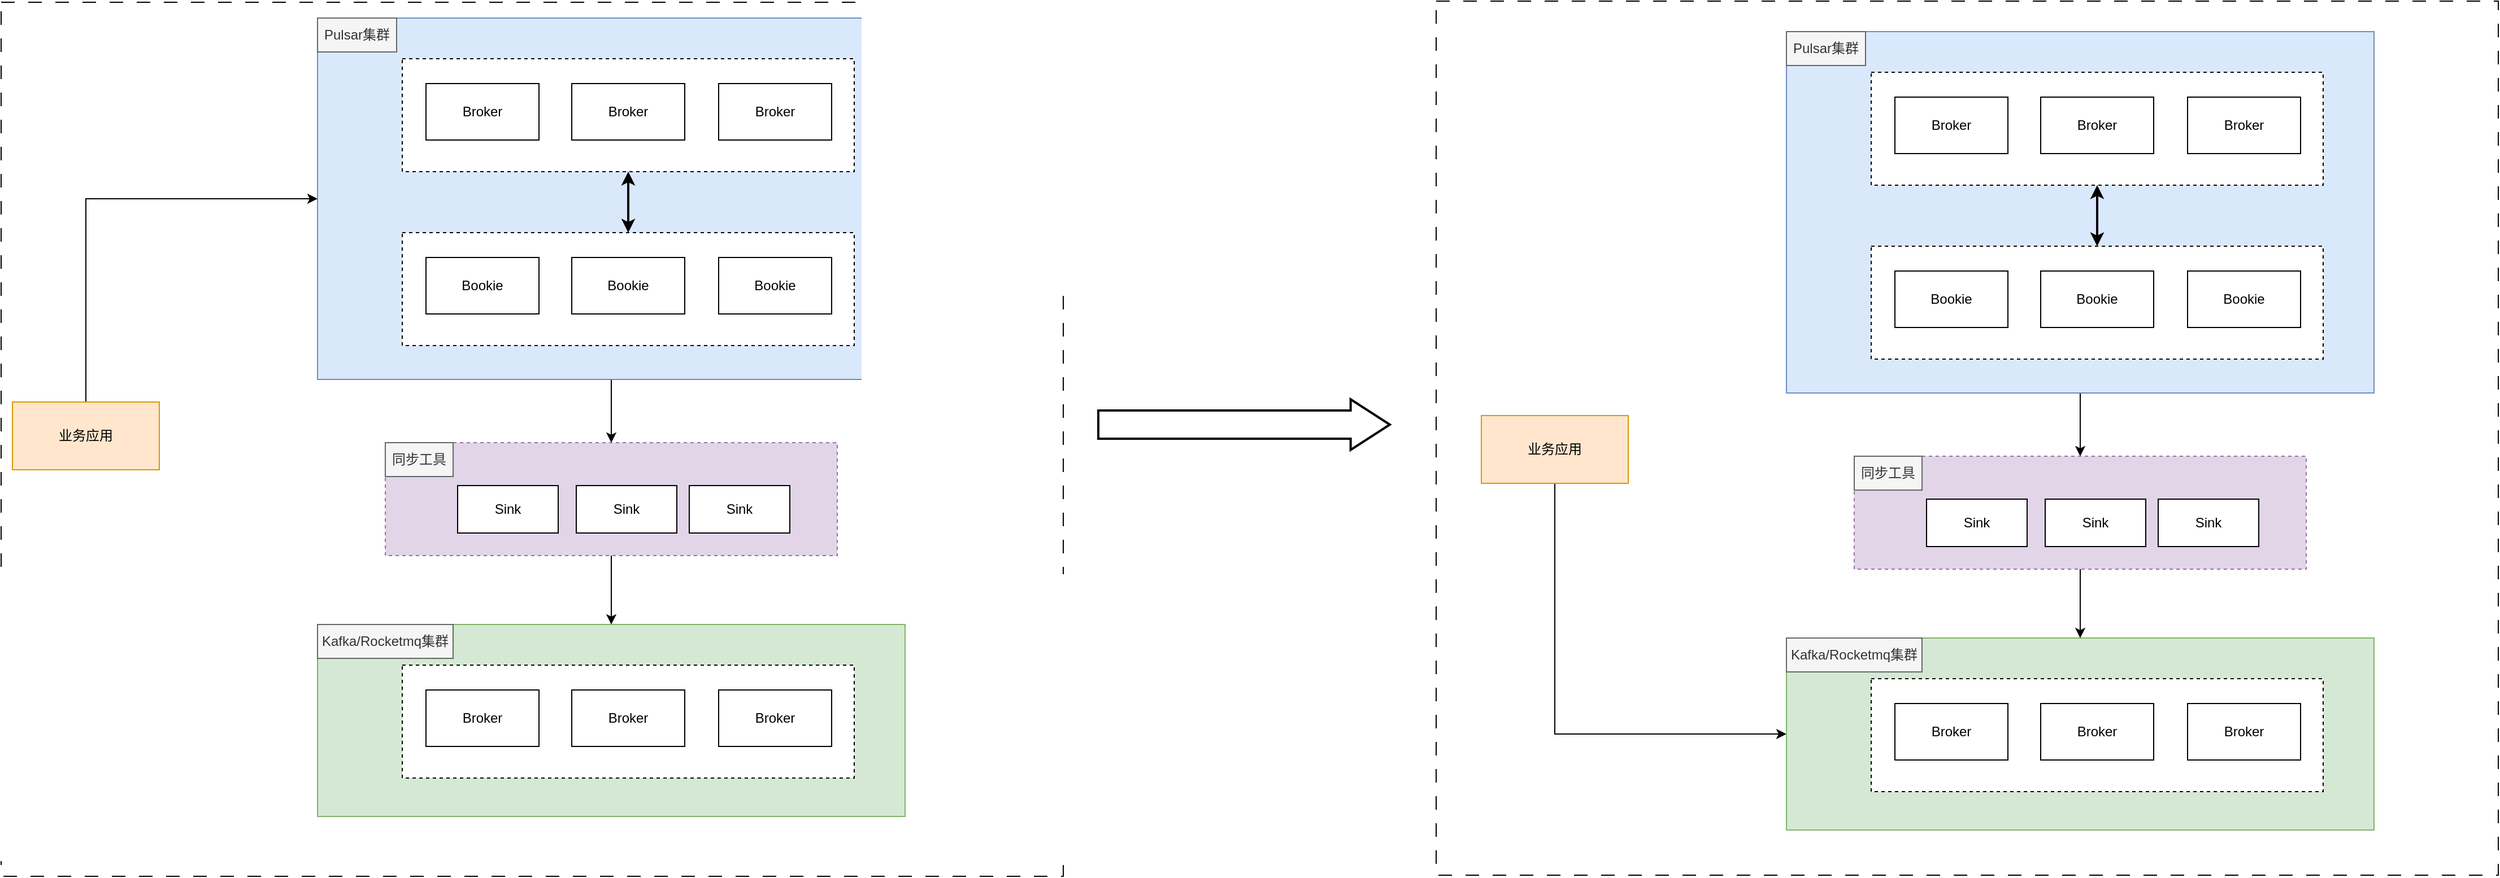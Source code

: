 <mxfile version="24.9.2">
  <diagram name="第 1 页" id="pD7Vnod6R_do5UHSJl3m">
    <mxGraphModel dx="2607" dy="1275" grid="1" gridSize="10" guides="1" tooltips="1" connect="1" arrows="1" fold="1" page="1" pageScale="1" pageWidth="1654" pageHeight="1169" math="0" shadow="0">
      <root>
        <mxCell id="0" />
        <mxCell id="1" parent="0" />
        <mxCell id="7kd3n6yTpFLGsjgeZZEd-77" value="" style="rounded=0;whiteSpace=wrap;html=1;dashed=1;dashPattern=12 12;" parent="1" vertex="1">
          <mxGeometry x="1280" y="5" width="940" height="774" as="geometry" />
        </mxCell>
        <mxCell id="7kd3n6yTpFLGsjgeZZEd-76" value="" style="rounded=0;whiteSpace=wrap;html=1;dashed=1;dashPattern=12 12;" parent="1" vertex="1">
          <mxGeometry x="10" y="6" width="940" height="774" as="geometry" />
        </mxCell>
        <mxCell id="7kd3n6yTpFLGsjgeZZEd-41" style="edgeStyle=orthogonalEdgeStyle;rounded=0;orthogonalLoop=1;jettySize=auto;html=1;exitX=0.5;exitY=1;exitDx=0;exitDy=0;entryX=0.5;entryY=0;entryDx=0;entryDy=0;" parent="1" source="7kd3n6yTpFLGsjgeZZEd-14" target="7kd3n6yTpFLGsjgeZZEd-36" edge="1">
          <mxGeometry relative="1" as="geometry" />
        </mxCell>
        <mxCell id="7kd3n6yTpFLGsjgeZZEd-14" value="" style="rounded=0;whiteSpace=wrap;html=1;fillColor=#dae8fc;strokeColor=#6c8ebf;" parent="1" vertex="1">
          <mxGeometry x="290" y="20" width="520" height="320" as="geometry" />
        </mxCell>
        <mxCell id="7kd3n6yTpFLGsjgeZZEd-47" style="edgeStyle=orthogonalEdgeStyle;rounded=0;orthogonalLoop=1;jettySize=auto;html=1;exitX=0.5;exitY=0;exitDx=0;exitDy=0;entryX=0;entryY=0.5;entryDx=0;entryDy=0;" parent="1" source="7kd3n6yTpFLGsjgeZZEd-1" target="7kd3n6yTpFLGsjgeZZEd-14" edge="1">
          <mxGeometry relative="1" as="geometry" />
        </mxCell>
        <mxCell id="7kd3n6yTpFLGsjgeZZEd-1" value="业务应用" style="rounded=0;whiteSpace=wrap;html=1;fillColor=#ffe6cc;strokeColor=#d79b00;" parent="1" vertex="1">
          <mxGeometry x="20" y="360" width="130" height="60" as="geometry" />
        </mxCell>
        <mxCell id="7kd3n6yTpFLGsjgeZZEd-13" style="edgeStyle=orthogonalEdgeStyle;rounded=0;orthogonalLoop=1;jettySize=auto;html=1;exitX=0.5;exitY=1;exitDx=0;exitDy=0;startArrow=classic;startFill=1;strokeWidth=2;" parent="1" source="7kd3n6yTpFLGsjgeZZEd-2" target="7kd3n6yTpFLGsjgeZZEd-9" edge="1">
          <mxGeometry relative="1" as="geometry" />
        </mxCell>
        <mxCell id="7kd3n6yTpFLGsjgeZZEd-2" value="" style="rounded=0;whiteSpace=wrap;html=1;dashed=1;" parent="1" vertex="1">
          <mxGeometry x="365" y="56" width="400" height="100" as="geometry" />
        </mxCell>
        <mxCell id="7kd3n6yTpFLGsjgeZZEd-4" value="Broker" style="rounded=0;whiteSpace=wrap;html=1;" parent="1" vertex="1">
          <mxGeometry x="386" y="78" width="100" height="50" as="geometry" />
        </mxCell>
        <mxCell id="7kd3n6yTpFLGsjgeZZEd-5" value="Broker" style="rounded=0;whiteSpace=wrap;html=1;" parent="1" vertex="1">
          <mxGeometry x="515" y="78" width="100" height="50" as="geometry" />
        </mxCell>
        <mxCell id="7kd3n6yTpFLGsjgeZZEd-8" value="Broker" style="rounded=0;whiteSpace=wrap;html=1;" parent="1" vertex="1">
          <mxGeometry x="645" y="78" width="100" height="50" as="geometry" />
        </mxCell>
        <mxCell id="7kd3n6yTpFLGsjgeZZEd-9" value="" style="rounded=0;whiteSpace=wrap;html=1;dashed=1;" parent="1" vertex="1">
          <mxGeometry x="365" y="210" width="400" height="100" as="geometry" />
        </mxCell>
        <mxCell id="7kd3n6yTpFLGsjgeZZEd-10" value="Bookie" style="rounded=0;whiteSpace=wrap;html=1;" parent="1" vertex="1">
          <mxGeometry x="386" y="232" width="100" height="50" as="geometry" />
        </mxCell>
        <mxCell id="7kd3n6yTpFLGsjgeZZEd-11" value="Bookie" style="rounded=0;whiteSpace=wrap;html=1;" parent="1" vertex="1">
          <mxGeometry x="515" y="232" width="100" height="50" as="geometry" />
        </mxCell>
        <mxCell id="7kd3n6yTpFLGsjgeZZEd-12" value="Bookie" style="rounded=0;whiteSpace=wrap;html=1;" parent="1" vertex="1">
          <mxGeometry x="645" y="232" width="100" height="50" as="geometry" />
        </mxCell>
        <mxCell id="7kd3n6yTpFLGsjgeZZEd-15" value="Pulsar集群" style="text;html=1;align=center;verticalAlign=middle;whiteSpace=wrap;rounded=0;fillColor=#f5f5f5;fontColor=#333333;strokeColor=#666666;" parent="1" vertex="1">
          <mxGeometry x="290" y="20" width="70" height="30" as="geometry" />
        </mxCell>
        <mxCell id="7kd3n6yTpFLGsjgeZZEd-17" value="" style="rounded=0;whiteSpace=wrap;html=1;fillColor=#d5e8d4;strokeColor=#82b366;" parent="1" vertex="1">
          <mxGeometry x="290" y="557" width="520" height="170" as="geometry" />
        </mxCell>
        <mxCell id="7kd3n6yTpFLGsjgeZZEd-19" value="" style="rounded=0;whiteSpace=wrap;html=1;dashed=1;" parent="1" vertex="1">
          <mxGeometry x="365" y="593" width="400" height="100" as="geometry" />
        </mxCell>
        <mxCell id="7kd3n6yTpFLGsjgeZZEd-20" value="Broker" style="rounded=0;whiteSpace=wrap;html=1;" parent="1" vertex="1">
          <mxGeometry x="386" y="615" width="100" height="50" as="geometry" />
        </mxCell>
        <mxCell id="7kd3n6yTpFLGsjgeZZEd-21" value="Broker" style="rounded=0;whiteSpace=wrap;html=1;" parent="1" vertex="1">
          <mxGeometry x="515" y="615" width="100" height="50" as="geometry" />
        </mxCell>
        <mxCell id="7kd3n6yTpFLGsjgeZZEd-22" value="Broker" style="rounded=0;whiteSpace=wrap;html=1;" parent="1" vertex="1">
          <mxGeometry x="645" y="615" width="100" height="50" as="geometry" />
        </mxCell>
        <mxCell id="7kd3n6yTpFLGsjgeZZEd-27" value="Kafka/Rocketmq集群" style="text;html=1;align=center;verticalAlign=middle;whiteSpace=wrap;rounded=0;fillColor=#f5f5f5;fontColor=#333333;strokeColor=#666666;" parent="1" vertex="1">
          <mxGeometry x="290" y="557" width="120" height="30" as="geometry" />
        </mxCell>
        <mxCell id="7kd3n6yTpFLGsjgeZZEd-42" style="edgeStyle=orthogonalEdgeStyle;rounded=0;orthogonalLoop=1;jettySize=auto;html=1;exitX=0.5;exitY=1;exitDx=0;exitDy=0;entryX=0.5;entryY=0;entryDx=0;entryDy=0;" parent="1" source="7kd3n6yTpFLGsjgeZZEd-36" target="7kd3n6yTpFLGsjgeZZEd-17" edge="1">
          <mxGeometry relative="1" as="geometry" />
        </mxCell>
        <mxCell id="7kd3n6yTpFLGsjgeZZEd-36" value="" style="rounded=0;whiteSpace=wrap;html=1;dashed=1;fillColor=#e1d5e7;strokeColor=#9673a6;" parent="1" vertex="1">
          <mxGeometry x="350" y="396" width="400" height="100" as="geometry" />
        </mxCell>
        <mxCell id="7kd3n6yTpFLGsjgeZZEd-37" value="Sink" style="rounded=0;whiteSpace=wrap;html=1;" parent="1" vertex="1">
          <mxGeometry x="414" y="434" width="89" height="42" as="geometry" />
        </mxCell>
        <mxCell id="7kd3n6yTpFLGsjgeZZEd-43" value="Sink" style="rounded=0;whiteSpace=wrap;html=1;" parent="1" vertex="1">
          <mxGeometry x="519" y="434" width="89" height="42" as="geometry" />
        </mxCell>
        <mxCell id="7kd3n6yTpFLGsjgeZZEd-44" value="Sink" style="rounded=0;whiteSpace=wrap;html=1;" parent="1" vertex="1">
          <mxGeometry x="619" y="434" width="89" height="42" as="geometry" />
        </mxCell>
        <mxCell id="7kd3n6yTpFLGsjgeZZEd-45" value="同步工具" style="text;html=1;align=center;verticalAlign=middle;whiteSpace=wrap;rounded=0;fillColor=#f5f5f5;fontColor=#333333;strokeColor=#666666;" parent="1" vertex="1">
          <mxGeometry x="350" y="396" width="60" height="30" as="geometry" />
        </mxCell>
        <mxCell id="7kd3n6yTpFLGsjgeZZEd-49" style="edgeStyle=orthogonalEdgeStyle;rounded=0;orthogonalLoop=1;jettySize=auto;html=1;exitX=0.5;exitY=1;exitDx=0;exitDy=0;entryX=0.5;entryY=0;entryDx=0;entryDy=0;" parent="1" source="7kd3n6yTpFLGsjgeZZEd-50" target="7kd3n6yTpFLGsjgeZZEd-70" edge="1">
          <mxGeometry relative="1" as="geometry" />
        </mxCell>
        <mxCell id="7kd3n6yTpFLGsjgeZZEd-50" value="" style="rounded=0;whiteSpace=wrap;html=1;fillColor=#dae8fc;strokeColor=#6c8ebf;" parent="1" vertex="1">
          <mxGeometry x="1590" y="32" width="520" height="320" as="geometry" />
        </mxCell>
        <mxCell id="7kd3n6yTpFLGsjgeZZEd-75" style="edgeStyle=orthogonalEdgeStyle;rounded=0;orthogonalLoop=1;jettySize=auto;html=1;exitX=0.5;exitY=1;exitDx=0;exitDy=0;entryX=0;entryY=0.5;entryDx=0;entryDy=0;" parent="1" source="7kd3n6yTpFLGsjgeZZEd-52" target="7kd3n6yTpFLGsjgeZZEd-63" edge="1">
          <mxGeometry relative="1" as="geometry" />
        </mxCell>
        <mxCell id="7kd3n6yTpFLGsjgeZZEd-52" value="业务应用" style="rounded=0;whiteSpace=wrap;html=1;fillColor=#ffe6cc;strokeColor=#d79b00;" parent="1" vertex="1">
          <mxGeometry x="1320" y="372" width="130" height="60" as="geometry" />
        </mxCell>
        <mxCell id="7kd3n6yTpFLGsjgeZZEd-53" style="edgeStyle=orthogonalEdgeStyle;rounded=0;orthogonalLoop=1;jettySize=auto;html=1;exitX=0.5;exitY=1;exitDx=0;exitDy=0;startArrow=classic;startFill=1;strokeWidth=2;" parent="1" source="7kd3n6yTpFLGsjgeZZEd-54" target="7kd3n6yTpFLGsjgeZZEd-58" edge="1">
          <mxGeometry relative="1" as="geometry" />
        </mxCell>
        <mxCell id="7kd3n6yTpFLGsjgeZZEd-54" value="" style="rounded=0;whiteSpace=wrap;html=1;dashed=1;" parent="1" vertex="1">
          <mxGeometry x="1665" y="68" width="400" height="100" as="geometry" />
        </mxCell>
        <mxCell id="7kd3n6yTpFLGsjgeZZEd-55" value="Broker" style="rounded=0;whiteSpace=wrap;html=1;" parent="1" vertex="1">
          <mxGeometry x="1686" y="90" width="100" height="50" as="geometry" />
        </mxCell>
        <mxCell id="7kd3n6yTpFLGsjgeZZEd-56" value="Broker" style="rounded=0;whiteSpace=wrap;html=1;" parent="1" vertex="1">
          <mxGeometry x="1815" y="90" width="100" height="50" as="geometry" />
        </mxCell>
        <mxCell id="7kd3n6yTpFLGsjgeZZEd-57" value="Broker" style="rounded=0;whiteSpace=wrap;html=1;" parent="1" vertex="1">
          <mxGeometry x="1945" y="90" width="100" height="50" as="geometry" />
        </mxCell>
        <mxCell id="7kd3n6yTpFLGsjgeZZEd-58" value="" style="rounded=0;whiteSpace=wrap;html=1;dashed=1;" parent="1" vertex="1">
          <mxGeometry x="1665" y="222" width="400" height="100" as="geometry" />
        </mxCell>
        <mxCell id="7kd3n6yTpFLGsjgeZZEd-59" value="Bookie" style="rounded=0;whiteSpace=wrap;html=1;" parent="1" vertex="1">
          <mxGeometry x="1686" y="244" width="100" height="50" as="geometry" />
        </mxCell>
        <mxCell id="7kd3n6yTpFLGsjgeZZEd-60" value="Bookie" style="rounded=0;whiteSpace=wrap;html=1;" parent="1" vertex="1">
          <mxGeometry x="1815" y="244" width="100" height="50" as="geometry" />
        </mxCell>
        <mxCell id="7kd3n6yTpFLGsjgeZZEd-61" value="Bookie" style="rounded=0;whiteSpace=wrap;html=1;" parent="1" vertex="1">
          <mxGeometry x="1945" y="244" width="100" height="50" as="geometry" />
        </mxCell>
        <mxCell id="7kd3n6yTpFLGsjgeZZEd-62" value="Pulsar集群" style="text;html=1;align=center;verticalAlign=middle;whiteSpace=wrap;rounded=0;fillColor=#f5f5f5;fontColor=#333333;strokeColor=#666666;" parent="1" vertex="1">
          <mxGeometry x="1590" y="32" width="70" height="30" as="geometry" />
        </mxCell>
        <mxCell id="7kd3n6yTpFLGsjgeZZEd-63" value="" style="rounded=0;whiteSpace=wrap;html=1;fillColor=#d5e8d4;strokeColor=#82b366;" parent="1" vertex="1">
          <mxGeometry x="1590" y="569" width="520" height="170" as="geometry" />
        </mxCell>
        <mxCell id="7kd3n6yTpFLGsjgeZZEd-64" value="" style="rounded=0;whiteSpace=wrap;html=1;dashed=1;" parent="1" vertex="1">
          <mxGeometry x="1665" y="605" width="400" height="100" as="geometry" />
        </mxCell>
        <mxCell id="7kd3n6yTpFLGsjgeZZEd-65" value="Broker" style="rounded=0;whiteSpace=wrap;html=1;" parent="1" vertex="1">
          <mxGeometry x="1686" y="627" width="100" height="50" as="geometry" />
        </mxCell>
        <mxCell id="7kd3n6yTpFLGsjgeZZEd-66" value="Broker" style="rounded=0;whiteSpace=wrap;html=1;" parent="1" vertex="1">
          <mxGeometry x="1815" y="627" width="100" height="50" as="geometry" />
        </mxCell>
        <mxCell id="7kd3n6yTpFLGsjgeZZEd-67" value="Broker" style="rounded=0;whiteSpace=wrap;html=1;" parent="1" vertex="1">
          <mxGeometry x="1945" y="627" width="100" height="50" as="geometry" />
        </mxCell>
        <mxCell id="7kd3n6yTpFLGsjgeZZEd-68" value="Kafka/Rocketmq集群" style="text;html=1;align=center;verticalAlign=middle;whiteSpace=wrap;rounded=0;fillColor=#f5f5f5;fontColor=#333333;strokeColor=#666666;" parent="1" vertex="1">
          <mxGeometry x="1590" y="569" width="120" height="30" as="geometry" />
        </mxCell>
        <mxCell id="7kd3n6yTpFLGsjgeZZEd-69" style="edgeStyle=orthogonalEdgeStyle;rounded=0;orthogonalLoop=1;jettySize=auto;html=1;exitX=0.5;exitY=1;exitDx=0;exitDy=0;entryX=0.5;entryY=0;entryDx=0;entryDy=0;" parent="1" source="7kd3n6yTpFLGsjgeZZEd-70" target="7kd3n6yTpFLGsjgeZZEd-63" edge="1">
          <mxGeometry relative="1" as="geometry" />
        </mxCell>
        <mxCell id="7kd3n6yTpFLGsjgeZZEd-70" value="" style="rounded=0;whiteSpace=wrap;html=1;dashed=1;fillColor=#e1d5e7;strokeColor=#9673a6;" parent="1" vertex="1">
          <mxGeometry x="1650" y="408" width="400" height="100" as="geometry" />
        </mxCell>
        <mxCell id="7kd3n6yTpFLGsjgeZZEd-71" value="Sink" style="rounded=0;whiteSpace=wrap;html=1;" parent="1" vertex="1">
          <mxGeometry x="1714" y="446" width="89" height="42" as="geometry" />
        </mxCell>
        <mxCell id="7kd3n6yTpFLGsjgeZZEd-72" value="Sink" style="rounded=0;whiteSpace=wrap;html=1;" parent="1" vertex="1">
          <mxGeometry x="1819" y="446" width="89" height="42" as="geometry" />
        </mxCell>
        <mxCell id="7kd3n6yTpFLGsjgeZZEd-73" value="Sink" style="rounded=0;whiteSpace=wrap;html=1;" parent="1" vertex="1">
          <mxGeometry x="1919" y="446" width="89" height="42" as="geometry" />
        </mxCell>
        <mxCell id="7kd3n6yTpFLGsjgeZZEd-74" value="同步工具" style="text;html=1;align=center;verticalAlign=middle;whiteSpace=wrap;rounded=0;fillColor=#f5f5f5;fontColor=#333333;strokeColor=#666666;" parent="1" vertex="1">
          <mxGeometry x="1650" y="408" width="60" height="30" as="geometry" />
        </mxCell>
        <mxCell id="7kd3n6yTpFLGsjgeZZEd-80" value="" style="shape=flexArrow;endArrow=classic;html=1;rounded=0;endWidth=17.778;endSize=10.893;width=24;strokeWidth=2;" parent="1" edge="1">
          <mxGeometry width="50" height="50" relative="1" as="geometry">
            <mxPoint x="980" y="380" as="sourcePoint" />
            <mxPoint x="1240" y="380" as="targetPoint" />
          </mxGeometry>
        </mxCell>
      </root>
    </mxGraphModel>
  </diagram>
</mxfile>
